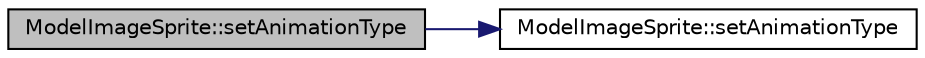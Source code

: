 digraph "ModelImageSprite::setAnimationType"
{
 // LATEX_PDF_SIZE
  edge [fontname="Helvetica",fontsize="10",labelfontname="Helvetica",labelfontsize="10"];
  node [fontname="Helvetica",fontsize="10",shape=record];
  rankdir="LR";
  Node1 [label="ModelImageSprite::setAnimationType",height=0.2,width=0.4,color="black", fillcolor="grey75", style="filled", fontcolor="black",tooltip="Decides what type of animation to render ..."];
  Node1 -> Node2 [color="midnightblue",fontsize="10",style="solid",fontname="Helvetica"];
  Node2 [label="ModelImageSprite::setAnimationType",height=0.2,width=0.4,color="black", fillcolor="white", style="filled",URL="$class_model_image_sprite.html#a7bebb2b537eba80708d1e757140a4820",tooltip="Decides what type of animation to render ..."];
}
